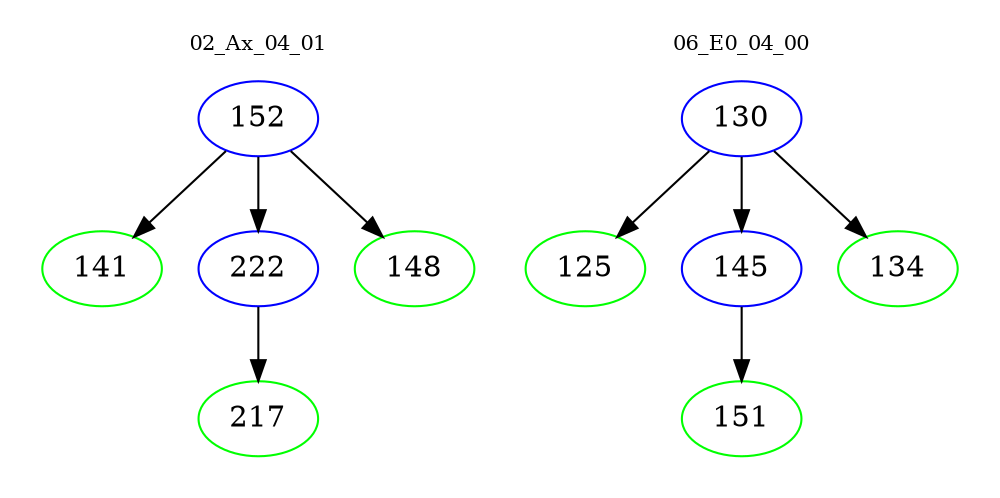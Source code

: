 digraph{
subgraph cluster_0 {
color = white
label = "02_Ax_04_01";
fontsize=10;
T0_152 [label="152", color="blue"]
T0_152 -> T0_141 [color="black"]
T0_141 [label="141", color="green"]
T0_152 -> T0_222 [color="black"]
T0_222 [label="222", color="blue"]
T0_222 -> T0_217 [color="black"]
T0_217 [label="217", color="green"]
T0_152 -> T0_148 [color="black"]
T0_148 [label="148", color="green"]
}
subgraph cluster_1 {
color = white
label = "06_E0_04_00";
fontsize=10;
T1_130 [label="130", color="blue"]
T1_130 -> T1_125 [color="black"]
T1_125 [label="125", color="green"]
T1_130 -> T1_145 [color="black"]
T1_145 [label="145", color="blue"]
T1_145 -> T1_151 [color="black"]
T1_151 [label="151", color="green"]
T1_130 -> T1_134 [color="black"]
T1_134 [label="134", color="green"]
}
}
